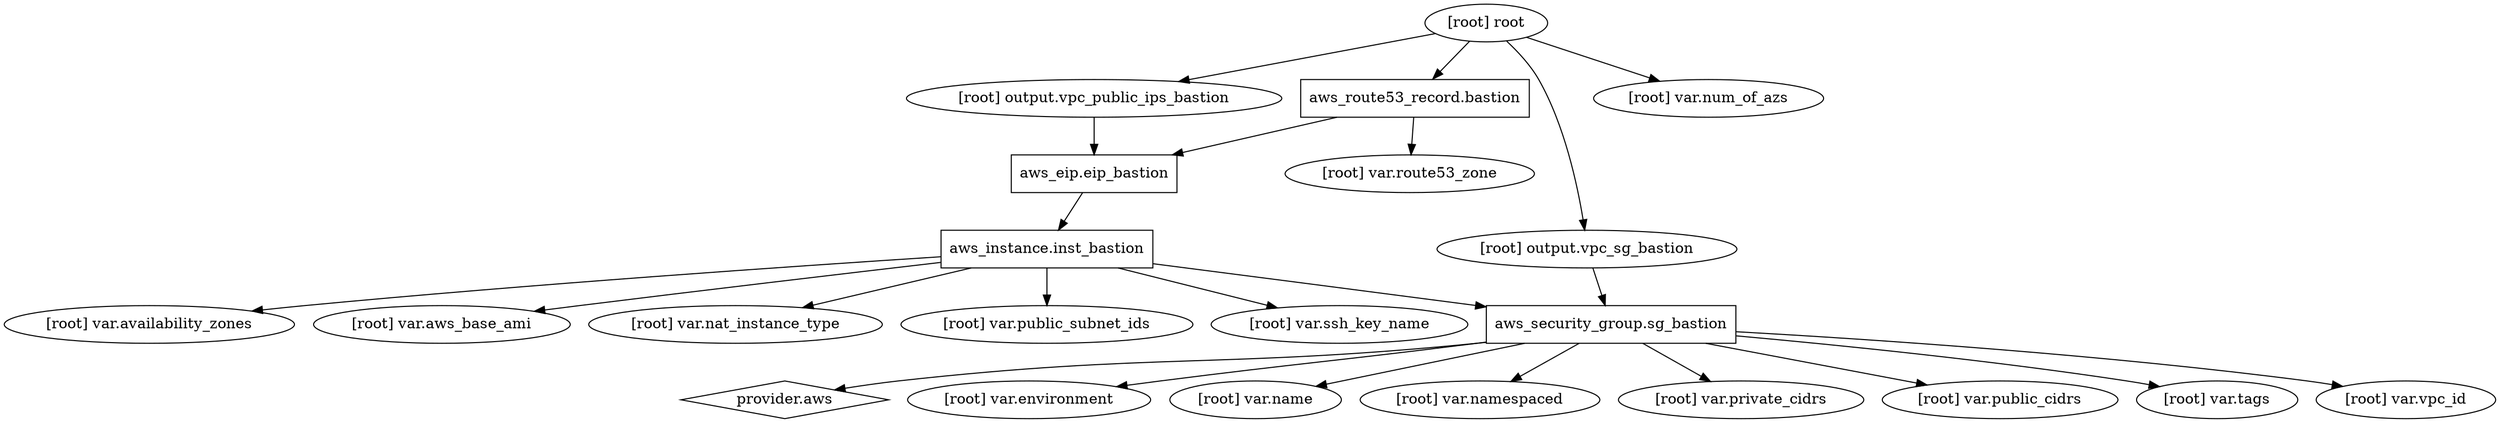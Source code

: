 digraph {
	compound = "true"
	newrank = "true"
	subgraph "root" {
		"[root] aws_eip.eip_bastion" [label = "aws_eip.eip_bastion", shape = "box"]
		"[root] aws_instance.inst_bastion" [label = "aws_instance.inst_bastion", shape = "box"]
		"[root] aws_route53_record.bastion" [label = "aws_route53_record.bastion", shape = "box"]
		"[root] aws_security_group.sg_bastion" [label = "aws_security_group.sg_bastion", shape = "box"]
		"[root] provider.aws" [label = "provider.aws", shape = "diamond"]
		"[root] aws_eip.eip_bastion" -> "[root] aws_instance.inst_bastion"
		"[root] aws_instance.inst_bastion" -> "[root] aws_security_group.sg_bastion"
		"[root] aws_instance.inst_bastion" -> "[root] var.availability_zones"
		"[root] aws_instance.inst_bastion" -> "[root] var.aws_base_ami"
		"[root] aws_instance.inst_bastion" -> "[root] var.nat_instance_type"
		"[root] aws_instance.inst_bastion" -> "[root] var.public_subnet_ids"
		"[root] aws_instance.inst_bastion" -> "[root] var.ssh_key_name"
		"[root] aws_route53_record.bastion" -> "[root] aws_eip.eip_bastion"
		"[root] aws_route53_record.bastion" -> "[root] var.route53_zone"
		"[root] aws_security_group.sg_bastion" -> "[root] provider.aws"
		"[root] aws_security_group.sg_bastion" -> "[root] var.environment"
		"[root] aws_security_group.sg_bastion" -> "[root] var.name"
		"[root] aws_security_group.sg_bastion" -> "[root] var.namespaced"
		"[root] aws_security_group.sg_bastion" -> "[root] var.private_cidrs"
		"[root] aws_security_group.sg_bastion" -> "[root] var.public_cidrs"
		"[root] aws_security_group.sg_bastion" -> "[root] var.tags"
		"[root] aws_security_group.sg_bastion" -> "[root] var.vpc_id"
		"[root] output.vpc_public_ips_bastion" -> "[root] aws_eip.eip_bastion"
		"[root] output.vpc_sg_bastion" -> "[root] aws_security_group.sg_bastion"
		"[root] root" -> "[root] aws_route53_record.bastion"
		"[root] root" -> "[root] output.vpc_public_ips_bastion"
		"[root] root" -> "[root] output.vpc_sg_bastion"
		"[root] root" -> "[root] var.num_of_azs"
	}
}

